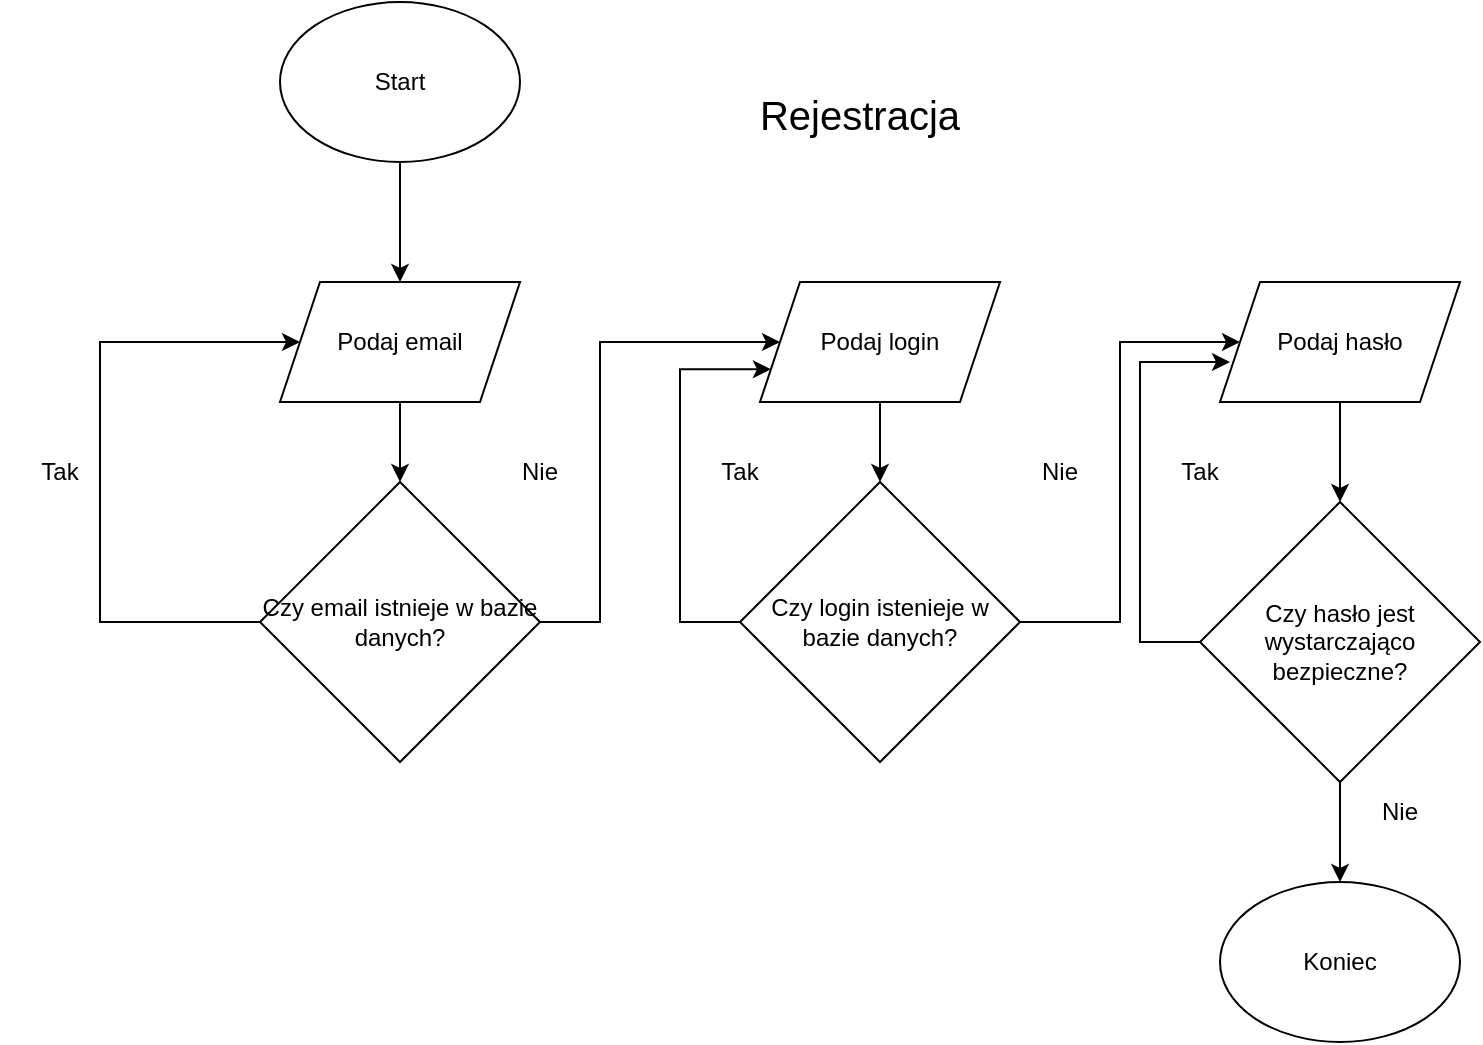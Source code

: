 <mxfile version="22.1.18" type="device">
  <diagram name="Page-1" id="FruJOiEggTtfJFegrwPw">
    <mxGraphModel dx="1682" dy="781" grid="1" gridSize="10" guides="1" tooltips="1" connect="1" arrows="1" fold="1" page="1" pageScale="1" pageWidth="850" pageHeight="1100" math="0" shadow="0">
      <root>
        <mxCell id="0" />
        <mxCell id="1" parent="0" />
        <mxCell id="Q_NeCmUaw1M0BbEt7GpI-16" style="edgeStyle=orthogonalEdgeStyle;rounded=0;orthogonalLoop=1;jettySize=auto;html=1;" edge="1" parent="1" source="Q_NeCmUaw1M0BbEt7GpI-2" target="Q_NeCmUaw1M0BbEt7GpI-4">
          <mxGeometry relative="1" as="geometry" />
        </mxCell>
        <mxCell id="Q_NeCmUaw1M0BbEt7GpI-2" value="Start" style="ellipse;whiteSpace=wrap;html=1;" vertex="1" parent="1">
          <mxGeometry x="320" y="100" width="120" height="80" as="geometry" />
        </mxCell>
        <mxCell id="Q_NeCmUaw1M0BbEt7GpI-3" value="Koniec" style="ellipse;whiteSpace=wrap;html=1;" vertex="1" parent="1">
          <mxGeometry x="790" y="540" width="120" height="80" as="geometry" />
        </mxCell>
        <mxCell id="Q_NeCmUaw1M0BbEt7GpI-18" style="edgeStyle=orthogonalEdgeStyle;rounded=0;orthogonalLoop=1;jettySize=auto;html=1;entryX=0.5;entryY=0;entryDx=0;entryDy=0;" edge="1" parent="1" source="Q_NeCmUaw1M0BbEt7GpI-4" target="Q_NeCmUaw1M0BbEt7GpI-5">
          <mxGeometry relative="1" as="geometry" />
        </mxCell>
        <mxCell id="Q_NeCmUaw1M0BbEt7GpI-4" value="Podaj email" style="shape=parallelogram;perimeter=parallelogramPerimeter;whiteSpace=wrap;html=1;fixedSize=1;" vertex="1" parent="1">
          <mxGeometry x="320" y="240" width="120" height="60" as="geometry" />
        </mxCell>
        <mxCell id="Q_NeCmUaw1M0BbEt7GpI-17" style="edgeStyle=orthogonalEdgeStyle;rounded=0;orthogonalLoop=1;jettySize=auto;html=1;entryX=0;entryY=0.5;entryDx=0;entryDy=0;" edge="1" parent="1" source="Q_NeCmUaw1M0BbEt7GpI-5" target="Q_NeCmUaw1M0BbEt7GpI-4">
          <mxGeometry relative="1" as="geometry">
            <Array as="points">
              <mxPoint x="230" y="410" />
              <mxPoint x="230" y="270" />
            </Array>
          </mxGeometry>
        </mxCell>
        <mxCell id="Q_NeCmUaw1M0BbEt7GpI-19" style="edgeStyle=orthogonalEdgeStyle;rounded=0;orthogonalLoop=1;jettySize=auto;html=1;entryX=0;entryY=0.5;entryDx=0;entryDy=0;" edge="1" parent="1" source="Q_NeCmUaw1M0BbEt7GpI-5" target="Q_NeCmUaw1M0BbEt7GpI-8">
          <mxGeometry relative="1" as="geometry">
            <Array as="points">
              <mxPoint x="480" y="410" />
              <mxPoint x="480" y="270" />
            </Array>
          </mxGeometry>
        </mxCell>
        <mxCell id="Q_NeCmUaw1M0BbEt7GpI-5" value="Czy email istnieje w bazie danych?" style="rhombus;whiteSpace=wrap;html=1;" vertex="1" parent="1">
          <mxGeometry x="310" y="340" width="140" height="140" as="geometry" />
        </mxCell>
        <mxCell id="Q_NeCmUaw1M0BbEt7GpI-6" value="&lt;font style=&quot;font-size: 20px;&quot;&gt;Rejestracja&lt;/font&gt;" style="text;html=1;strokeColor=none;fillColor=none;align=center;verticalAlign=middle;whiteSpace=wrap;rounded=0;" vertex="1" parent="1">
          <mxGeometry x="550" y="121.43" width="120" height="68.57" as="geometry" />
        </mxCell>
        <mxCell id="Q_NeCmUaw1M0BbEt7GpI-27" style="edgeStyle=orthogonalEdgeStyle;rounded=0;orthogonalLoop=1;jettySize=auto;html=1;entryX=0.5;entryY=0;entryDx=0;entryDy=0;" edge="1" parent="1" source="Q_NeCmUaw1M0BbEt7GpI-8" target="Q_NeCmUaw1M0BbEt7GpI-10">
          <mxGeometry relative="1" as="geometry" />
        </mxCell>
        <mxCell id="Q_NeCmUaw1M0BbEt7GpI-8" value="Podaj login" style="shape=parallelogram;perimeter=parallelogramPerimeter;whiteSpace=wrap;html=1;fixedSize=1;" vertex="1" parent="1">
          <mxGeometry x="560" y="240" width="120" height="60" as="geometry" />
        </mxCell>
        <mxCell id="Q_NeCmUaw1M0BbEt7GpI-30" style="edgeStyle=orthogonalEdgeStyle;rounded=0;orthogonalLoop=1;jettySize=auto;html=1;entryX=0.5;entryY=0;entryDx=0;entryDy=0;" edge="1" parent="1" source="Q_NeCmUaw1M0BbEt7GpI-9" target="Q_NeCmUaw1M0BbEt7GpI-11">
          <mxGeometry relative="1" as="geometry" />
        </mxCell>
        <mxCell id="Q_NeCmUaw1M0BbEt7GpI-9" value="Podaj hasło" style="shape=parallelogram;perimeter=parallelogramPerimeter;whiteSpace=wrap;html=1;fixedSize=1;" vertex="1" parent="1">
          <mxGeometry x="790" y="240" width="120" height="60" as="geometry" />
        </mxCell>
        <mxCell id="Q_NeCmUaw1M0BbEt7GpI-23" style="edgeStyle=orthogonalEdgeStyle;rounded=0;orthogonalLoop=1;jettySize=auto;html=1;entryX=0;entryY=0.5;entryDx=0;entryDy=0;" edge="1" parent="1" source="Q_NeCmUaw1M0BbEt7GpI-10" target="Q_NeCmUaw1M0BbEt7GpI-9">
          <mxGeometry relative="1" as="geometry">
            <Array as="points">
              <mxPoint x="740" y="410" />
              <mxPoint x="740" y="270" />
            </Array>
          </mxGeometry>
        </mxCell>
        <mxCell id="Q_NeCmUaw1M0BbEt7GpI-24" style="edgeStyle=orthogonalEdgeStyle;rounded=0;orthogonalLoop=1;jettySize=auto;html=1;entryX=0;entryY=0.75;entryDx=0;entryDy=0;" edge="1" parent="1" source="Q_NeCmUaw1M0BbEt7GpI-10" target="Q_NeCmUaw1M0BbEt7GpI-8">
          <mxGeometry relative="1" as="geometry">
            <Array as="points">
              <mxPoint x="520" y="410" />
              <mxPoint x="520" y="284" />
            </Array>
          </mxGeometry>
        </mxCell>
        <mxCell id="Q_NeCmUaw1M0BbEt7GpI-10" value="Czy login istenieje w bazie danych?" style="rhombus;whiteSpace=wrap;html=1;" vertex="1" parent="1">
          <mxGeometry x="550" y="340" width="140" height="140" as="geometry" />
        </mxCell>
        <mxCell id="Q_NeCmUaw1M0BbEt7GpI-31" style="edgeStyle=orthogonalEdgeStyle;rounded=0;orthogonalLoop=1;jettySize=auto;html=1;" edge="1" parent="1" source="Q_NeCmUaw1M0BbEt7GpI-11" target="Q_NeCmUaw1M0BbEt7GpI-3">
          <mxGeometry relative="1" as="geometry" />
        </mxCell>
        <mxCell id="Q_NeCmUaw1M0BbEt7GpI-11" value="Czy hasło jest wystarczająco bezpieczne?" style="rhombus;whiteSpace=wrap;html=1;" vertex="1" parent="1">
          <mxGeometry x="780" y="350" width="140" height="140" as="geometry" />
        </mxCell>
        <mxCell id="Q_NeCmUaw1M0BbEt7GpI-29" style="edgeStyle=orthogonalEdgeStyle;rounded=0;orthogonalLoop=1;jettySize=auto;html=1;entryX=0;entryY=0.75;entryDx=0;entryDy=0;" edge="1" parent="1">
          <mxGeometry relative="1" as="geometry">
            <mxPoint x="780" y="420" as="sourcePoint" />
            <mxPoint x="795" y="280" as="targetPoint" />
            <Array as="points">
              <mxPoint x="780" y="420" />
              <mxPoint x="750" y="420" />
              <mxPoint x="750" y="280" />
            </Array>
          </mxGeometry>
        </mxCell>
        <mxCell id="Q_NeCmUaw1M0BbEt7GpI-32" value="Tak" style="text;html=1;strokeColor=none;fillColor=none;align=center;verticalAlign=middle;whiteSpace=wrap;rounded=0;" vertex="1" parent="1">
          <mxGeometry x="180" y="320" width="60" height="30" as="geometry" />
        </mxCell>
        <mxCell id="Q_NeCmUaw1M0BbEt7GpI-33" value="Tak" style="text;html=1;strokeColor=none;fillColor=none;align=center;verticalAlign=middle;whiteSpace=wrap;rounded=0;" vertex="1" parent="1">
          <mxGeometry x="520" y="320" width="60" height="30" as="geometry" />
        </mxCell>
        <mxCell id="Q_NeCmUaw1M0BbEt7GpI-37" value="Tak" style="text;html=1;strokeColor=none;fillColor=none;align=center;verticalAlign=middle;whiteSpace=wrap;rounded=0;" vertex="1" parent="1">
          <mxGeometry x="750" y="320" width="60" height="30" as="geometry" />
        </mxCell>
        <mxCell id="Q_NeCmUaw1M0BbEt7GpI-38" value="Nie" style="text;html=1;strokeColor=none;fillColor=none;align=center;verticalAlign=middle;whiteSpace=wrap;rounded=0;" vertex="1" parent="1">
          <mxGeometry x="420" y="320" width="60" height="30" as="geometry" />
        </mxCell>
        <mxCell id="Q_NeCmUaw1M0BbEt7GpI-39" value="Nie" style="text;html=1;strokeColor=none;fillColor=none;align=center;verticalAlign=middle;whiteSpace=wrap;rounded=0;" vertex="1" parent="1">
          <mxGeometry x="680" y="320" width="60" height="30" as="geometry" />
        </mxCell>
        <mxCell id="Q_NeCmUaw1M0BbEt7GpI-40" value="Nie" style="text;html=1;strokeColor=none;fillColor=none;align=center;verticalAlign=middle;whiteSpace=wrap;rounded=0;" vertex="1" parent="1">
          <mxGeometry x="850" y="490" width="60" height="30" as="geometry" />
        </mxCell>
      </root>
    </mxGraphModel>
  </diagram>
</mxfile>
